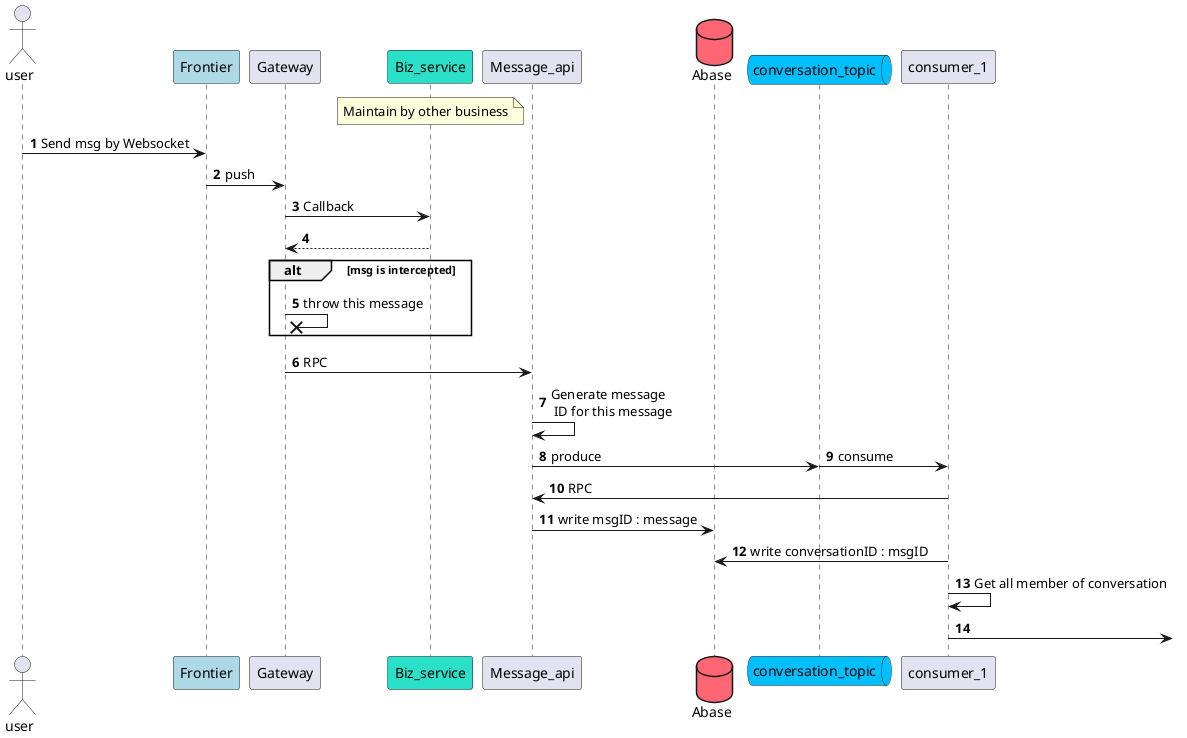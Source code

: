 @startuml
'https://plantuml.com/sequence-diagram
actor user
participant Frontier as ft #add8e6
participant Gateway as gw
participant Biz_service as bs #2ae0c8
participant Message_api as ma
database Abase as abase #fe6673
queue conversation_topic as ct #00bfff
participant consumer_1 as c1

autonumber
note over bs: Maintain by other business

user -> ft: Send msg by Websocket
ft -> gw: push
gw -> bs: Callback
bs --> gw:
alt msg is intercepted
    gw -x gw: throw this message
end
gw -> ma: RPC
ma -> ma: Generate message\n ID for this message
!pragma teoz true
ma -> ct: produce
& ct -> c1: consume
c1 -> ma: RPC
ma -> abase: write msgID : message
c1 -> abase: write conversationID : msgID
c1 -> c1: Get all member of conversation
c1 ->
@enduml

